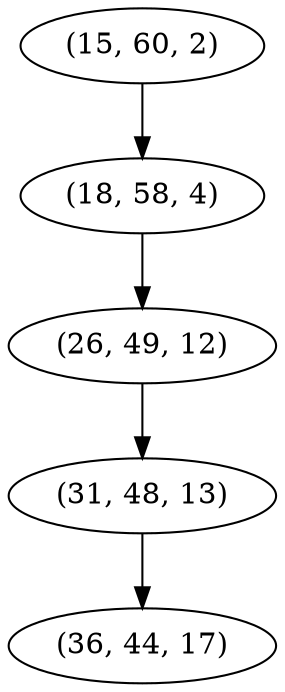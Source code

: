 digraph tree {
    "(15, 60, 2)";
    "(18, 58, 4)";
    "(26, 49, 12)";
    "(31, 48, 13)";
    "(36, 44, 17)";
    "(15, 60, 2)" -> "(18, 58, 4)";
    "(18, 58, 4)" -> "(26, 49, 12)";
    "(26, 49, 12)" -> "(31, 48, 13)";
    "(31, 48, 13)" -> "(36, 44, 17)";
}
